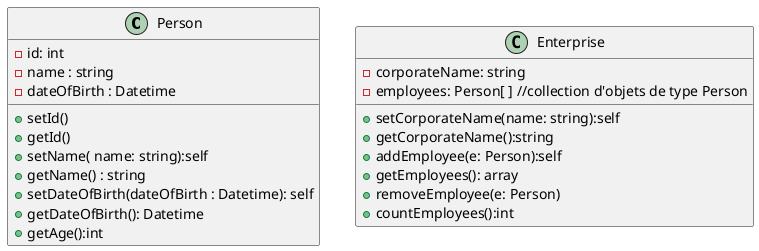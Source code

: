 @startuml

class Person {
- id: int
- name : string
- dateOfBirth : Datetime

+setId()
+getId()
+setName( name: string):self
+getName() : string
+setDateOfBirth(dateOfBirth : Datetime): self
+getDateOfBirth(): Datetime
+getAge():int
}


class Enterprise {
-corporateName: string
-employees: Person[ ] //collection d'objets de type Person
+setCorporateName(name: string):self
+getCorporateName():string
+addEmployee(e: Person):self
+getEmployees(): array
+removeEmployee(e: Person)
+countEmployees():int
}

@enduml
